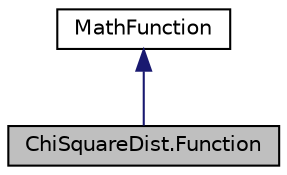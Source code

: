 digraph "ChiSquareDist.Function"
{
 // INTERACTIVE_SVG=YES
  bgcolor="transparent";
  edge [fontname="Helvetica",fontsize="10",labelfontname="Helvetica",labelfontsize="10"];
  node [fontname="Helvetica",fontsize="10",shape=record];
  Node0 [label="ChiSquareDist.Function",height=0.2,width=0.4,color="black", fillcolor="grey75", style="filled", fontcolor="black"];
  Node1 -> Node0 [dir="back",color="midnightblue",fontsize="10",style="solid",fontname="Helvetica"];
  Node1 [label="MathFunction",height=0.2,width=0.4,color="black",URL="$d4/daa/interfaceumontreal_1_1ssj_1_1functions_1_1MathFunction.html",tooltip="This interface should be implemented by classes which represent univariate mathematical functions..."];
}
